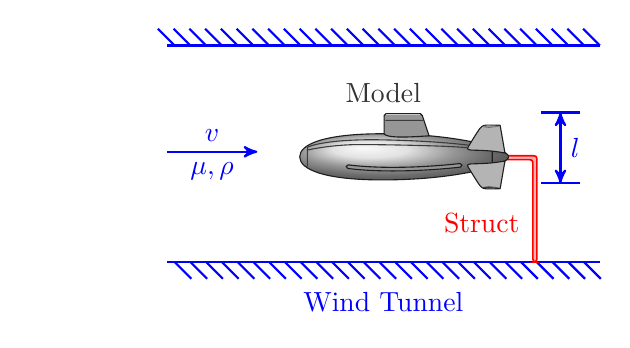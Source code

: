 \usetikzlibrary{%
    decorations.pathreplacing,%
    decorations.pathmorphing,arrows
}

\definecolor{ca5bed6}{RGB}{160,160,160}
\definecolor{c1a232b}{RGB}{30,30,30}
\definecolor{c2c3c57}{RGB}{50,50,50}
\definecolor{c354b6b}{RGB}{80,80,80}
\definecolor{c453f41}{RGB}{70,70,70}
\definecolor{caed0e3}{RGB}{200,200,200}
\definecolor{cffffff}{RGB}{255,255,255}


\definecolor{ceb2f9e}{RGB}{150,150,150}
\definecolor{c231f20}{RGB}{30,30,30}
\definecolor{cf188c6}{RGB}{180,180,180}
\definecolor{cfac2e3}{RGB}{220,220,220}
\definecolor{cec008c}{RGB}{60,60,60}
\definecolor{cf9b2dc}{RGB}{200,200,200}


\begin{tikzpicture}[
 interface/.style={
        postaction={draw,decorate,decoration={border,angle=-45,
                    amplitude=0.3cm,segment length=2mm}}}]
\node[blue] at (1.25,-2.5) {Wind Tunnel};
\node[black!80] at (1.25,0.15) {Model};
\node[red] at (2.5,-1.5) {Struct};

\draw[thick,interface,blue] (4,0.75)--(-1.5,0.75)  (-1.5,-2)--(4,-2)  ;
\draw[semithick,fill=red!30,draw=red,rounded corners=1](2.8,-0.65)--(3.2,-0.65) --(3.2,-2)--(3.15,-2)--(3.15,-0.7)--(2.8,-0.7)--cycle;
\draw [->,thick, blue, >=stealth'](-1.5,-0.6)--(-0.35,-0.6) node[above,midway] {$v$} node[below,midway] {$\mu, \rho$};

\draw[thick,blue](3.25,-0.1)--(3.75,-0.1) (3.25,-1)--(3.75,-1);
\draw[thick,blue,<->,>=stealth'] (3.5,-0.1)--(3.5,-1) node[midway,right] {$l$};

\begin{scope}[y=0.80pt, x=0.8pt,yscale=-1,yshift=-1231,xshift=4,scale=1.5]
  \begin{scope}[cm={{0.125,0.0,0.0,-0.125,(-449.478,1529.211)}}]
      \path[ball color = gray!30] (4108.12,3901.07) .. controls
        (4108.12,3880.54) and (3981.65,3845.47) .. (3803.91,3845.47) ..
        controls (3664.95,3845.47) and (3604.91,3870.37) ..
        (3604.91,3901.07) .. controls (3604.91,3931.8) and
        (3664.95,3956.7) .. (3803.91,3956.7) .. controls
        (3981.65,3956.7) and (4108.12,3921.95) .. (4108.12,3901.07);
      \path[nonzero rule] (4108.12,3901.07) .. controls (4108.12,3880.54) and
        (3981.65,3845.47) .. (3803.91,3845.47) .. controls
        (3664.95,3845.47) and (3604.91,3870.37) .. (3604.91,3901.07) ..
        controls (3604.91,3931.8) and (3664.95,3956.7) ..
        (3803.91,3956.7) .. controls (3981.65,3956.7) and
        (4108.12,3921.95) .. (4108.12,3901.07);
  \end{scope}
  \begin{scope}[cm={{0.125,0.0,0.0,-0.125,(-449.478,1529.211)}}]
      \path[draw=c231f20] (4108.12,3901.07) .. controls (4108.12,3880.54) and
        (3981.65,3845.47) .. (3803.91,3845.47) .. controls
        (3664.95,3845.47) and (3604.91,3870.37) .. (3604.91,3901.07) ..
        controls (3604.91,3931.8) and (3664.95,3956.7) ..
        (3803.91,3956.7) .. controls (3981.65,3956.7) and
        (4108.12,3921.95) .. (4108.12,3901.07) -- cycle;
  \end{scope}
  \begin{scope}[cm={{0.125,0.0,0.0,-0.125,(-449.478,1529.211)}}]
      \path[fill=ceb2f9e] (3916.47,3951.75) .. controls
        (3916.47,3951.75) and (3875.54,3948.72) .. (3851.8,3948.72) ..
        controls (3808.85,3948.72) and (3808.35,3956.61) ..
        (3808.35,3956.61) -- (3808.35,4000.45) .. controls
        (3808.35,4002.84) and (3810.3,4004.8) .. (3812.7,4004.8) --
        (3895.96,4004.8) .. controls (3898.34,4004.8) and
        (3900.31,4002.84) .. (3900.31,4000.45) -- (3916.47,3951.75);
      \path (3916.47,3951.75) .. controls (3916.47,3951.75) and
        (3875.54,3948.72) .. (3851.8,3948.72) .. controls
        (3808.85,3948.72) and (3808.35,3956.61) .. (3808.35,3956.61) --
        (3808.35,4000.45) .. controls (3808.35,4002.84) and
        (3810.3,4004.8) .. (3812.7,4004.8) -- (3895.96,4004.8) ..
        controls (3898.34,4004.8) and (3900.31,4002.84) ..
        (3900.31,4000.45) -- (3916.47,3951.75);
  \end{scope}
  \begin{scope}[cm={{0.125,0.0,0.0,-0.125,(-449.478,1529.211)}}]
      \path[draw=c231f20] (3916.47,3951.75) .. controls (3916.47,3951.75) and
        (3875.54,3948.72) .. (3851.8,3948.72) .. controls
        (3808.85,3948.72) and (3808.35,3956.61) .. (3808.35,3956.61) --
        (3808.35,4000.45) .. controls (3808.35,4002.84) and
        (3810.3,4004.8) .. (3812.7,4004.8) -- (3895.96,4004.8) ..
        controls (3898.34,4004.8) and (3900.31,4002.84) ..
        (3900.31,4000.45) -- (3916.47,3951.75) -- cycle;
  \end{scope}
  \begin{scope}[cm={{0.125,0.0,0.0,-0.125,(-449.478,1529.211)}}]
      \path[fill=cf188c6] (4099.37,3910.32) -- (4087.74,3977.01)
        .. controls (4087.74,3977.01) and (4073.11,3977.51) ..
        (4061.99,3977.51) .. controls (4050.87,3977.51) and
        (4045.31,3978.03) .. (4038.24,3968.42) .. controls
        (4031.17,3958.83) and (4012.81,3928.31) .. (4010.45,3924.47) ..
        controls (4002.36,3911.33) and (4034.7,3922.44) ..
        (4099.37,3910.32);
      \path(4099.37,3910.32) -- (4087.74,3977.01) .. controls
        (4087.74,3977.01) and (4073.11,3977.51) .. (4061.99,3977.51) ..
        controls (4050.87,3977.51) and (4045.31,3978.03) ..
        (4038.24,3968.42) .. controls (4031.17,3958.83) and
        (4012.81,3928.31) .. (4010.45,3924.47) .. controls
        (4002.36,3911.33) and (4034.7,3922.44) .. (4099.37,3910.32);
  \end{scope}
  \begin{scope}[cm={{0.125,0.0,0.0,-0.125,(-449.478,1529.211)}}]
      \path[draw=c231f20] (4099.37,3910.32) -- (4087.74,3977.01) .. controls
        (4087.74,3977.01) and (4073.11,3977.51) .. (4061.99,3977.51) ..
        controls (4050.87,3977.51) and (4045.31,3978.03) ..
        (4038.24,3968.42) .. controls (4031.17,3958.83) and
        (4012.81,3928.31) .. (4010.45,3924.47) .. controls
        (4002.36,3911.33) and (4034.7,3922.44) .. (4099.37,3910.32) --
        cycle;
      \path[fill=cfac2e3] (4086.32,3975.5) .. controls
        (4086.32,3975.5) and (4061.59,3976.04) .. (4056.69,3976.04) ..
        controls (4051.8,3976.04) and (4047.72,3975.23) ..
        (4045.55,3973.6) .. controls (4045.55,3973.6) and
        (4051.8,3973.06) .. (4063.21,3973.33) .. controls
        (4074.63,3973.6) and (4086.32,3975.5) .. (4086.32,3975.5);
      \path[fill=cec008c] (4085.51,3975.23) .. controls
        (4082.08,3973.94) and (4078.18,3974.32) .. (4074.63,3973.63) ..
        controls (4072.1,3973.14) and (4069.63,3972.84) ..
        (4067.02,3972.79) .. controls (4064.32,3972.74) and
        (4061.54,3972.63) .. (4058.85,3972.79) .. controls
        (4056.66,3972.92) and (4053.25,3972.6) .. (4051.35,3973.62) ..
        controls (4058.43,3973.71) and (4065.54,3973.29) ..
        (4072.57,3974.01) .. controls (4074.98,3974.25) and
        (4077.47,3974.24) .. (4079.81,3974.68) .. controls
        (4081.66,3975.04) and (4084.34,3974.83) .. (4086.05,3975.5);
      \path[fill=cec008c] (4053.98,3972.78) .. controls
        (4051.52,3971.5) and (4047.51,3973.63) .. (4044.82,3973.31) ..
        controls (4046.5,3974.96) and (4050.32,3974.0) ..
        (4052.57,3973.87) .. controls (4055.27,3973.72) and
        (4057.81,3973.05) .. (4060.64,3973.06) .. controls
        (4066.0,3973.07) and (4071.77,3972.96) .. (4077.07,3973.66) ..
        controls (4079.53,3973.98) and (4083.13,3975.08) ..
        (4085.42,3974.77) .. controls (4083.84,3973.16) and
        (4080.46,3973.31) .. (4078.38,3973.09) .. controls
        (4075.5,3972.79) and (4072.61,3972.68) .. (4069.74,3972.37) ..
        controls (4066.34,3972.01) and (4063.16,3971.61) ..
        (4059.71,3971.69) .. controls (4055.33,3971.8) and
        (4049.89,3972.23) .. (4045.82,3973.87);
  \end{scope}
  \begin{scope}[cm={{0.125,0.0,0.0,-0.125,(-449.478,1529.211)}}]
      \path[fill=cf188c6] (4099.37,3891.07) -- (4087.74,3824.38)
        .. controls (4087.74,3824.38) and (4073.11,3823.88) ..
        (4061.99,3823.88) .. controls (4050.87,3823.88) and
        (4045.31,3823.37) .. (4038.24,3832.97) .. controls
        (4031.17,3842.57) and (4012.81,3873.08) .. (4010.45,3876.93) ..
        controls (4002.36,3890.06) and (4034.7,3878.95) ..
        (4099.37,3891.07);
      \path[nonzero rule] (4099.37,3891.07) -- (4087.74,3824.38) .. controls
        (4087.74,3824.38) and (4073.11,3823.88) .. (4061.99,3823.88) ..
        controls (4050.87,3823.88) and (4045.31,3823.37) ..
        (4038.24,3832.97) .. controls (4031.17,3842.57) and
        (4012.81,3873.08) .. (4010.45,3876.93) .. controls
        (4002.36,3890.06) and (4034.7,3878.95) .. (4099.37,3891.07);
  \end{scope}
  \begin{scope}[cm={{0.125,0.0,0.0,-0.125,(-449.478,1529.211)}}]
      \path[draw=c231f20] (4099.37,3891.07) -- (4087.74,3824.38) .. controls
        (4087.74,3824.38) and (4073.11,3823.88) .. (4061.99,3823.88) ..
        controls (4050.87,3823.88) and (4045.31,3823.37) ..
        (4038.24,3832.97) .. controls (4031.17,3842.57) and
        (4012.81,3873.08) .. (4010.45,3876.93) .. controls
        (4002.36,3890.06) and (4034.7,3878.95) .. (4099.37,3891.07) --
        cycle;
      \path[fill=cec008c] (4086.32,3825.89) .. controls
        (4086.32,3825.89) and (4061.59,3825.34) .. (4056.69,3825.34) ..
        controls (4051.8,3825.34) and (4047.72,3826.16) ..
        (4045.55,3827.8) .. controls (4045.55,3827.8) and
        (4051.8,3828.34) .. (4063.21,3828.07) .. controls
        (4074.63,3827.8) and (4086.32,3825.89) .. (4086.32,3825.89);
      \path[fill=cec008c] (4085.51,3826.16) .. controls
        (4082.08,3827.46) and (4078.18,3827.07) .. (4074.63,3827.76) ..
        controls (4072.1,3828.26) and (4069.63,3828.55) ..
        (4067.02,3828.6) .. controls (4064.32,3828.66) and
        (4061.54,3828.75) .. (4058.85,3828.6) .. controls
        (4056.66,3828.48) and (4053.25,3828.8) .. (4051.35,3827.78) ..
        controls (4058.43,3827.68) and (4065.54,3828.11) ..
        (4072.57,3827.39) .. controls (4074.98,3827.14) and
        (4077.47,3827.15) .. (4079.81,3826.71) .. controls
        (4081.66,3826.36) and (4084.34,3826.55) .. (4086.05,3825.89);
      \path[fill=cec008c] (4053.98,3828.61) .. controls
        (4051.52,3829.89) and (4047.51,3827.77) .. (4044.82,3828.09) ..
        controls (4046.5,3826.44) and (4050.32,3827.4) ..
        (4052.57,3827.52) .. controls (4055.27,3827.68) and
        (4057.81,3828.34) .. (4060.64,3828.34) .. controls
        (4066.0,3828.33) and (4071.77,3828.42) .. (4077.07,3827.73) ..
        controls (4079.53,3827.41) and (4083.13,3826.32) ..
        (4085.42,3826.62) .. controls (4083.84,3828.23) and
        (4080.46,3828.09) .. (4078.38,3828.3) .. controls
        (4075.5,3828.6) and (4072.61,3828.71) .. (4069.74,3829.02) ..
        controls (4066.34,3829.39) and (4063.16,3829.79) ..
        (4059.71,3829.7) .. controls (4055.33,3829.6) and
        (4049.89,3829.16) .. (4045.82,3827.52);
  \end{scope}
  \begin{scope}[cm={{0.125,0.0,0.0,-0.125,(-449.478,1529.211)}}]
      \path[fill=ceb2f9e] (3990.92,3884.95) .. controls
        (3989.43,3884.77) and (3841.08,3866.71) .. (3721.79,3881.69) ..
        controls (3719.4,3881.98) and (3717.23,3880.29) ..
        (3716.93,3877.91) .. controls (3716.63,3875.53) and
        (3718.31,3873.35) .. (3720.7,3873.06) .. controls
        (3841.08,3857.94) and (3990.49,3876.13) .. (3991.99,3876.32) ..
        controls (3994.37,3876.61) and (3996.06,3878.78) ..
        (3995.76,3881.16) .. controls (3995.48,3883.55) and
        (3993.3,3885.24) .. (3990.92,3884.95);
      \path (3990.92,3884.95) .. controls (3989.43,3884.77) and
        (3841.08,3866.71) .. (3721.79,3881.69) .. controls
        (3719.4,3881.98) and (3717.23,3880.29) .. (3716.93,3877.91) ..
        controls (3716.63,3875.53) and (3718.31,3873.35) ..
        (3720.7,3873.06) .. controls (3841.08,3857.94) and
        (3990.49,3876.13) .. (3991.99,3876.32) .. controls
        (3994.37,3876.61) and (3996.06,3878.78) .. (3995.76,3881.16) ..
        controls (3995.48,3883.55) and (3993.3,3885.24) ..
        (3990.92,3884.95);
  \end{scope}
  \path[draw=c231f20] (49.387,1043.592) .. controls (49.201,1043.615) and
    (30.657,1045.872) .. (15.746,1043.999) .. controls (15.447,1043.963) and
    (15.176,1044.174) .. (15.138,1044.472) .. controls (15.101,1044.769) and
    (15.311,1045.042) .. (15.61,1045.078) .. controls (30.657,1046.968) and
    (49.333,1044.694) .. (49.521,1044.671) .. controls (49.818,1044.635) and
    (50.03,1044.363) .. (49.992,1044.066) .. controls (49.957,1043.767) and
    (49.685,1043.556) .. (49.387,1043.592) -- cycle(59.103,1043.316) --
    (59.103,1039.851);
  \path[draw=cec008c] (26.96,1030.608) -- (38.376,1030.608)(52.036,1038.083)
    .. controls (52.036,1038.083) and (42.453,1036.724) .. (25.26,1036.452)
    .. controls (8.066,1036.181) and (3.445,1038.694) .. (3.445,1038.694) --
    (3.445,1044.539)(3.581,1039.509) .. controls (3.581,1039.509) and
    (10.513,1037.879) .. (19.278,1037.879) .. controls (24.377,1037.879) and
    (45.036,1038.151) .. (51.492,1038.831);
  \path[draw=cf9b2dc,line join=miter,line cap=butt,miter limit=4.00,line
    width=0.261pt] (27.095,1028.908) -- (37.333,1028.908);

\end{scope}



\end{tikzpicture}

